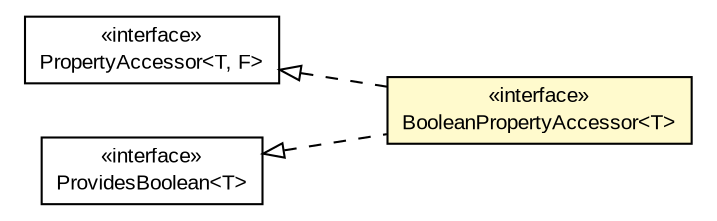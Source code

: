 #!/usr/local/bin/dot
#
# Class diagram 
# Generated by UMLGraph version R5_6-24-gf6e263 (http://www.umlgraph.org/)
#

digraph G {
	edge [fontname="arial",fontsize=10,labelfontname="arial",labelfontsize=10];
	node [fontname="arial",fontsize=10,shape=plaintext];
	nodesep=0.25;
	ranksep=0.5;
	rankdir=LR;
	// org.turbogwt.mvp.databind.property.PropertyAccessor<T, F>
	c361 [label=<<table title="org.turbogwt.mvp.databind.property.PropertyAccessor" border="0" cellborder="1" cellspacing="0" cellpadding="2" port="p" href="./PropertyAccessor.html">
		<tr><td><table border="0" cellspacing="0" cellpadding="1">
<tr><td align="center" balign="center"> &#171;interface&#187; </td></tr>
<tr><td align="center" balign="center"> PropertyAccessor&lt;T, F&gt; </td></tr>
		</table></td></tr>
		</table>>, URL="./PropertyAccessor.html", fontname="arial", fontcolor="black", fontsize=10.0];
	// org.turbogwt.mvp.databind.property.BooleanPropertyAccessor<T>
	c364 [label=<<table title="org.turbogwt.mvp.databind.property.BooleanPropertyAccessor" border="0" cellborder="1" cellspacing="0" cellpadding="2" port="p" bgcolor="lemonChiffon" href="./BooleanPropertyAccessor.html">
		<tr><td><table border="0" cellspacing="0" cellpadding="1">
<tr><td align="center" balign="center"> &#171;interface&#187; </td></tr>
<tr><td align="center" balign="center"> BooleanPropertyAccessor&lt;T&gt; </td></tr>
		</table></td></tr>
		</table>>, URL="./BooleanPropertyAccessor.html", fontname="arial", fontcolor="black", fontsize=10.0];
	//org.turbogwt.mvp.databind.property.BooleanPropertyAccessor<T> implements org.turbogwt.mvp.databind.property.PropertyAccessor<T, F>
	c361:p -> c364:p [dir=back,arrowtail=empty,style=dashed];
	//org.turbogwt.mvp.databind.property.BooleanPropertyAccessor<T> implements org.turbogwt.core.util.ProvidesBoolean<T>
	c373:p -> c364:p [dir=back,arrowtail=empty,style=dashed];
	// org.turbogwt.core.util.ProvidesBoolean<T>
	c373 [label=<<table title="org.turbogwt.core.util.ProvidesBoolean" border="0" cellborder="1" cellspacing="0" cellpadding="2" port="p">
		<tr><td><table border="0" cellspacing="0" cellpadding="1">
<tr><td align="center" balign="center"> &#171;interface&#187; </td></tr>
<tr><td align="center" balign="center"> ProvidesBoolean&lt;T&gt; </td></tr>
		</table></td></tr>
		</table>>, URL="null", fontname="arial", fontcolor="black", fontsize=10.0];
}

